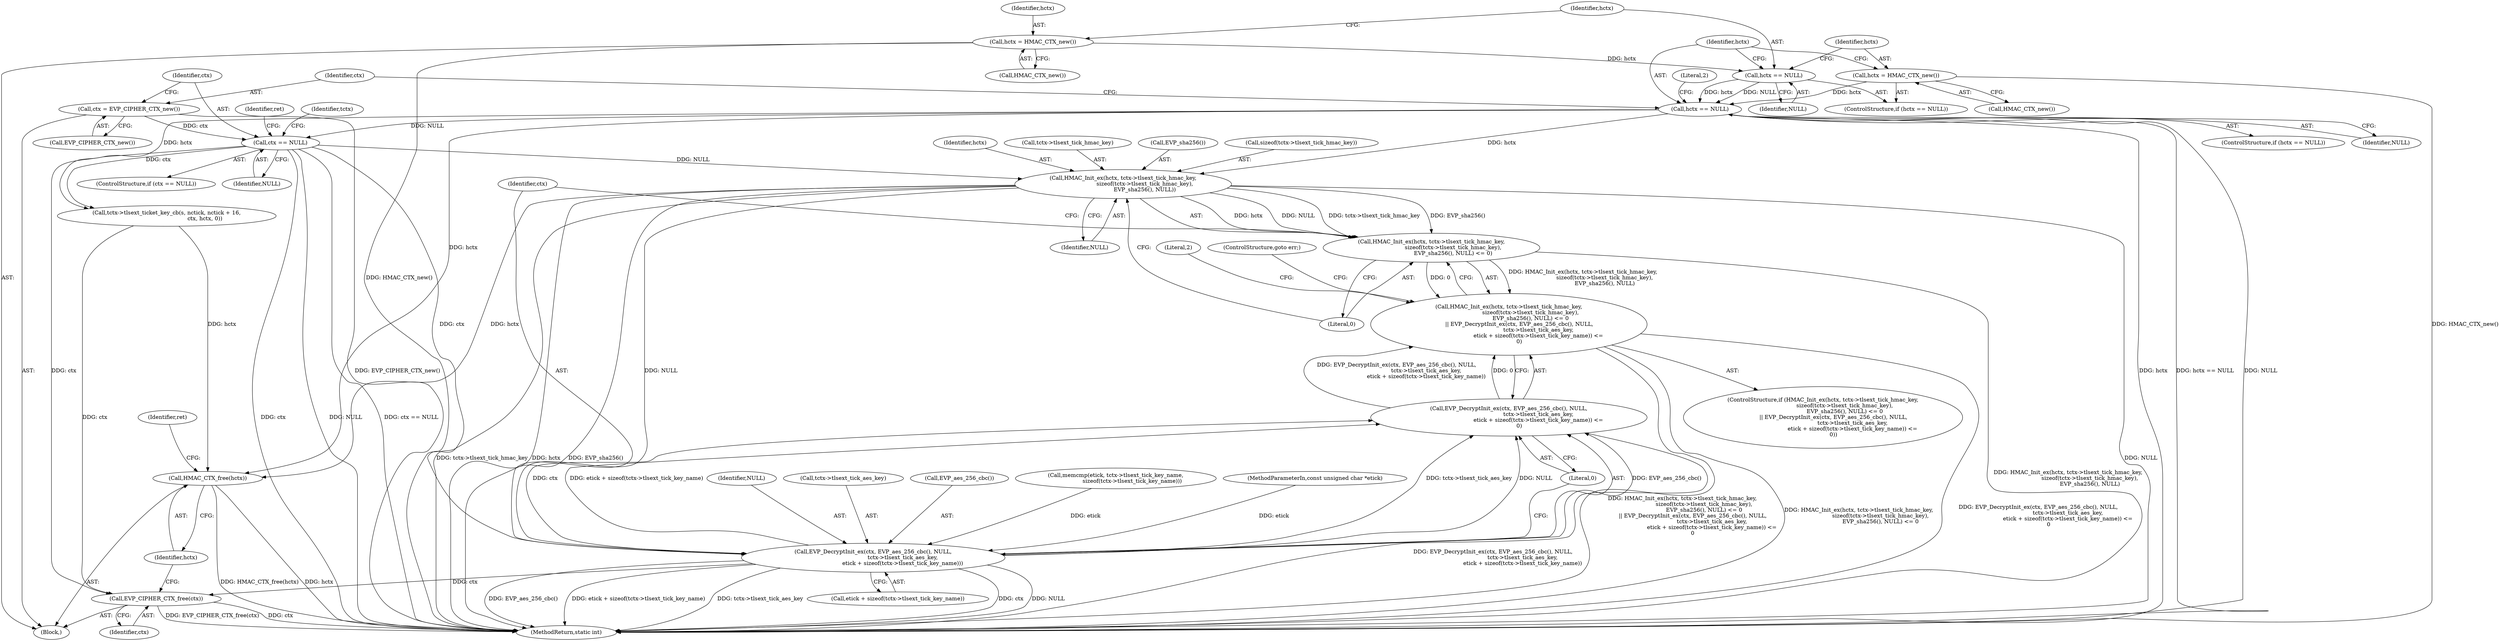 digraph "0_openssl_e97763c92c655dcf4af2860b3abd2bc4c8a267f9@API" {
"1000233" [label="(Call,HMAC_Init_ex(hctx, tctx->tlsext_tick_hmac_key,\n                         sizeof(tctx->tlsext_tick_hmac_key),\n                         EVP_sha256(), NULL))"];
"1000148" [label="(Call,hctx == NULL)"];
"1000141" [label="(Call,hctx == NULL)"];
"1000137" [label="(Call,hctx = HMAC_CTX_new())"];
"1000144" [label="(Call,hctx = HMAC_CTX_new())"];
"1000158" [label="(Call,ctx == NULL)"];
"1000154" [label="(Call,ctx = EVP_CIPHER_CTX_new())"];
"1000232" [label="(Call,HMAC_Init_ex(hctx, tctx->tlsext_tick_hmac_key,\n                         sizeof(tctx->tlsext_tick_hmac_key),\n                         EVP_sha256(), NULL) <= 0)"];
"1000231" [label="(Call,HMAC_Init_ex(hctx, tctx->tlsext_tick_hmac_key,\n                         sizeof(tctx->tlsext_tick_hmac_key),\n                         EVP_sha256(), NULL) <= 0\n            || EVP_DecryptInit_ex(ctx, EVP_aes_256_cbc(), NULL,\n                                  tctx->tlsext_tick_aes_key,\n                                  etick + sizeof(tctx->tlsext_tick_key_name)) <=\n            0)"];
"1000246" [label="(Call,EVP_DecryptInit_ex(ctx, EVP_aes_256_cbc(), NULL,\n                                  tctx->tlsext_tick_aes_key,\n                                  etick + sizeof(tctx->tlsext_tick_key_name)))"];
"1000245" [label="(Call,EVP_DecryptInit_ex(ctx, EVP_aes_256_cbc(), NULL,\n                                  tctx->tlsext_tick_aes_key,\n                                  etick + sizeof(tctx->tlsext_tick_key_name)) <=\n            0)"];
"1000265" [label="(Call,EVP_CIPHER_CTX_free(ctx))"];
"1000267" [label="(Call,HMAC_CTX_free(hctx))"];
"1000249" [label="(Identifier,NULL)"];
"1000268" [label="(Identifier,hctx)"];
"1000265" [label="(Call,EVP_CIPHER_CTX_free(ctx))"];
"1000142" [label="(Identifier,hctx)"];
"1000247" [label="(Identifier,ctx)"];
"1000138" [label="(Identifier,hctx)"];
"1000244" [label="(Literal,0)"];
"1000267" [label="(Call,HMAC_CTX_free(hctx))"];
"1000145" [label="(Identifier,hctx)"];
"1000243" [label="(Identifier,NULL)"];
"1000235" [label="(Call,tctx->tlsext_tick_hmac_key)"];
"1000163" [label="(Identifier,ret)"];
"1000242" [label="(Call,EVP_sha256())"];
"1000232" [label="(Call,HMAC_Init_ex(hctx, tctx->tlsext_tick_hmac_key,\n                         sizeof(tctx->tlsext_tick_hmac_key),\n                         EVP_sha256(), NULL) <= 0)"];
"1000157" [label="(ControlStructure,if (ctx == NULL))"];
"1000110" [label="(Block,)"];
"1000144" [label="(Call,hctx = HMAC_CTX_new())"];
"1000266" [label="(Identifier,ctx)"];
"1000270" [label="(Identifier,ret)"];
"1000253" [label="(Call,etick + sizeof(tctx->tlsext_tick_key_name))"];
"1000141" [label="(Call,hctx == NULL)"];
"1000230" [label="(ControlStructure,if (HMAC_Init_ex(hctx, tctx->tlsext_tick_hmac_key,\n                         sizeof(tctx->tlsext_tick_hmac_key),\n                         EVP_sha256(), NULL) <= 0\n            || EVP_DecryptInit_ex(ctx, EVP_aes_256_cbc(), NULL,\n                                  tctx->tlsext_tick_aes_key,\n                                  etick + sizeof(tctx->tlsext_tick_key_name)) <=\n            0))"];
"1000147" [label="(ControlStructure,if (hctx == NULL))"];
"1000137" [label="(Call,hctx = HMAC_CTX_new())"];
"1000156" [label="(Call,EVP_CIPHER_CTX_new())"];
"1000150" [label="(Identifier,NULL)"];
"1000263" [label="(Literal,2)"];
"1000159" [label="(Identifier,ctx)"];
"1000246" [label="(Call,EVP_DecryptInit_ex(ctx, EVP_aes_256_cbc(), NULL,\n                                  tctx->tlsext_tick_aes_key,\n                                  etick + sizeof(tctx->tlsext_tick_key_name)))"];
"1000149" [label="(Identifier,hctx)"];
"1000238" [label="(Call,sizeof(tctx->tlsext_tick_hmac_key))"];
"1000231" [label="(Call,HMAC_Init_ex(hctx, tctx->tlsext_tick_hmac_key,\n                         sizeof(tctx->tlsext_tick_hmac_key),\n                         EVP_sha256(), NULL) <= 0\n            || EVP_DecryptInit_ex(ctx, EVP_aes_256_cbc(), NULL,\n                                  tctx->tlsext_tick_aes_key,\n                                  etick + sizeof(tctx->tlsext_tick_key_name)) <=\n            0)"];
"1000259" [label="(Literal,0)"];
"1000158" [label="(Call,ctx == NULL)"];
"1000181" [label="(Call,tctx->tlsext_ticket_key_cb(s, nctick, nctick + 16,\n                                            ctx, hctx, 0))"];
"1000261" [label="(ControlStructure,goto err;)"];
"1000271" [label="(MethodReturn,static int)"];
"1000245" [label="(Call,EVP_DecryptInit_ex(ctx, EVP_aes_256_cbc(), NULL,\n                                  tctx->tlsext_tick_aes_key,\n                                  etick + sizeof(tctx->tlsext_tick_key_name)) <=\n            0)"];
"1000233" [label="(Call,HMAC_Init_ex(hctx, tctx->tlsext_tick_hmac_key,\n                         sizeof(tctx->tlsext_tick_hmac_key),\n                         EVP_sha256(), NULL))"];
"1000234" [label="(Identifier,hctx)"];
"1000250" [label="(Call,tctx->tlsext_tick_aes_key)"];
"1000148" [label="(Call,hctx == NULL)"];
"1000155" [label="(Identifier,ctx)"];
"1000139" [label="(Call,HMAC_CTX_new())"];
"1000169" [label="(Identifier,tctx)"];
"1000143" [label="(Identifier,NULL)"];
"1000160" [label="(Identifier,NULL)"];
"1000154" [label="(Call,ctx = EVP_CIPHER_CTX_new())"];
"1000248" [label="(Call,EVP_aes_256_cbc())"];
"1000146" [label="(Call,HMAC_CTX_new())"];
"1000215" [label="(Call,memcmp(etick, tctx->tlsext_tick_key_name,\n                   sizeof(tctx->tlsext_tick_key_name)))"];
"1000153" [label="(Literal,2)"];
"1000105" [label="(MethodParameterIn,const unsigned char *etick)"];
"1000140" [label="(ControlStructure,if (hctx == NULL))"];
"1000233" -> "1000232"  [label="AST: "];
"1000233" -> "1000243"  [label="CFG: "];
"1000234" -> "1000233"  [label="AST: "];
"1000235" -> "1000233"  [label="AST: "];
"1000238" -> "1000233"  [label="AST: "];
"1000242" -> "1000233"  [label="AST: "];
"1000243" -> "1000233"  [label="AST: "];
"1000244" -> "1000233"  [label="CFG: "];
"1000233" -> "1000271"  [label="DDG: tctx->tlsext_tick_hmac_key"];
"1000233" -> "1000271"  [label="DDG: hctx"];
"1000233" -> "1000271"  [label="DDG: EVP_sha256()"];
"1000233" -> "1000271"  [label="DDG: NULL"];
"1000233" -> "1000232"  [label="DDG: hctx"];
"1000233" -> "1000232"  [label="DDG: NULL"];
"1000233" -> "1000232"  [label="DDG: tctx->tlsext_tick_hmac_key"];
"1000233" -> "1000232"  [label="DDG: EVP_sha256()"];
"1000148" -> "1000233"  [label="DDG: hctx"];
"1000158" -> "1000233"  [label="DDG: NULL"];
"1000233" -> "1000246"  [label="DDG: NULL"];
"1000233" -> "1000267"  [label="DDG: hctx"];
"1000148" -> "1000147"  [label="AST: "];
"1000148" -> "1000150"  [label="CFG: "];
"1000149" -> "1000148"  [label="AST: "];
"1000150" -> "1000148"  [label="AST: "];
"1000153" -> "1000148"  [label="CFG: "];
"1000155" -> "1000148"  [label="CFG: "];
"1000148" -> "1000271"  [label="DDG: hctx"];
"1000148" -> "1000271"  [label="DDG: hctx == NULL"];
"1000148" -> "1000271"  [label="DDG: NULL"];
"1000141" -> "1000148"  [label="DDG: hctx"];
"1000141" -> "1000148"  [label="DDG: NULL"];
"1000144" -> "1000148"  [label="DDG: hctx"];
"1000148" -> "1000158"  [label="DDG: NULL"];
"1000148" -> "1000181"  [label="DDG: hctx"];
"1000148" -> "1000267"  [label="DDG: hctx"];
"1000141" -> "1000140"  [label="AST: "];
"1000141" -> "1000143"  [label="CFG: "];
"1000142" -> "1000141"  [label="AST: "];
"1000143" -> "1000141"  [label="AST: "];
"1000145" -> "1000141"  [label="CFG: "];
"1000149" -> "1000141"  [label="CFG: "];
"1000137" -> "1000141"  [label="DDG: hctx"];
"1000137" -> "1000110"  [label="AST: "];
"1000137" -> "1000139"  [label="CFG: "];
"1000138" -> "1000137"  [label="AST: "];
"1000139" -> "1000137"  [label="AST: "];
"1000142" -> "1000137"  [label="CFG: "];
"1000137" -> "1000271"  [label="DDG: HMAC_CTX_new()"];
"1000144" -> "1000140"  [label="AST: "];
"1000144" -> "1000146"  [label="CFG: "];
"1000145" -> "1000144"  [label="AST: "];
"1000146" -> "1000144"  [label="AST: "];
"1000149" -> "1000144"  [label="CFG: "];
"1000144" -> "1000271"  [label="DDG: HMAC_CTX_new()"];
"1000158" -> "1000157"  [label="AST: "];
"1000158" -> "1000160"  [label="CFG: "];
"1000159" -> "1000158"  [label="AST: "];
"1000160" -> "1000158"  [label="AST: "];
"1000163" -> "1000158"  [label="CFG: "];
"1000169" -> "1000158"  [label="CFG: "];
"1000158" -> "1000271"  [label="DDG: ctx"];
"1000158" -> "1000271"  [label="DDG: NULL"];
"1000158" -> "1000271"  [label="DDG: ctx == NULL"];
"1000154" -> "1000158"  [label="DDG: ctx"];
"1000158" -> "1000181"  [label="DDG: ctx"];
"1000158" -> "1000246"  [label="DDG: ctx"];
"1000158" -> "1000265"  [label="DDG: ctx"];
"1000154" -> "1000110"  [label="AST: "];
"1000154" -> "1000156"  [label="CFG: "];
"1000155" -> "1000154"  [label="AST: "];
"1000156" -> "1000154"  [label="AST: "];
"1000159" -> "1000154"  [label="CFG: "];
"1000154" -> "1000271"  [label="DDG: EVP_CIPHER_CTX_new()"];
"1000232" -> "1000231"  [label="AST: "];
"1000232" -> "1000244"  [label="CFG: "];
"1000244" -> "1000232"  [label="AST: "];
"1000247" -> "1000232"  [label="CFG: "];
"1000231" -> "1000232"  [label="CFG: "];
"1000232" -> "1000271"  [label="DDG: HMAC_Init_ex(hctx, tctx->tlsext_tick_hmac_key,\n                         sizeof(tctx->tlsext_tick_hmac_key),\n                         EVP_sha256(), NULL)"];
"1000232" -> "1000231"  [label="DDG: HMAC_Init_ex(hctx, tctx->tlsext_tick_hmac_key,\n                         sizeof(tctx->tlsext_tick_hmac_key),\n                         EVP_sha256(), NULL)"];
"1000232" -> "1000231"  [label="DDG: 0"];
"1000231" -> "1000230"  [label="AST: "];
"1000231" -> "1000245"  [label="CFG: "];
"1000245" -> "1000231"  [label="AST: "];
"1000261" -> "1000231"  [label="CFG: "];
"1000263" -> "1000231"  [label="CFG: "];
"1000231" -> "1000271"  [label="DDG: HMAC_Init_ex(hctx, tctx->tlsext_tick_hmac_key,\n                         sizeof(tctx->tlsext_tick_hmac_key),\n                         EVP_sha256(), NULL) <= 0\n            || EVP_DecryptInit_ex(ctx, EVP_aes_256_cbc(), NULL,\n                                  tctx->tlsext_tick_aes_key,\n                                  etick + sizeof(tctx->tlsext_tick_key_name)) <=\n            0"];
"1000231" -> "1000271"  [label="DDG: HMAC_Init_ex(hctx, tctx->tlsext_tick_hmac_key,\n                         sizeof(tctx->tlsext_tick_hmac_key),\n                         EVP_sha256(), NULL) <= 0"];
"1000231" -> "1000271"  [label="DDG: EVP_DecryptInit_ex(ctx, EVP_aes_256_cbc(), NULL,\n                                  tctx->tlsext_tick_aes_key,\n                                  etick + sizeof(tctx->tlsext_tick_key_name)) <=\n            0"];
"1000245" -> "1000231"  [label="DDG: EVP_DecryptInit_ex(ctx, EVP_aes_256_cbc(), NULL,\n                                  tctx->tlsext_tick_aes_key,\n                                  etick + sizeof(tctx->tlsext_tick_key_name))"];
"1000245" -> "1000231"  [label="DDG: 0"];
"1000246" -> "1000245"  [label="AST: "];
"1000246" -> "1000253"  [label="CFG: "];
"1000247" -> "1000246"  [label="AST: "];
"1000248" -> "1000246"  [label="AST: "];
"1000249" -> "1000246"  [label="AST: "];
"1000250" -> "1000246"  [label="AST: "];
"1000253" -> "1000246"  [label="AST: "];
"1000259" -> "1000246"  [label="CFG: "];
"1000246" -> "1000271"  [label="DDG: EVP_aes_256_cbc()"];
"1000246" -> "1000271"  [label="DDG: etick + sizeof(tctx->tlsext_tick_key_name)"];
"1000246" -> "1000271"  [label="DDG: tctx->tlsext_tick_aes_key"];
"1000246" -> "1000271"  [label="DDG: ctx"];
"1000246" -> "1000271"  [label="DDG: NULL"];
"1000246" -> "1000245"  [label="DDG: EVP_aes_256_cbc()"];
"1000246" -> "1000245"  [label="DDG: ctx"];
"1000246" -> "1000245"  [label="DDG: etick + sizeof(tctx->tlsext_tick_key_name)"];
"1000246" -> "1000245"  [label="DDG: tctx->tlsext_tick_aes_key"];
"1000246" -> "1000245"  [label="DDG: NULL"];
"1000215" -> "1000246"  [label="DDG: etick"];
"1000105" -> "1000246"  [label="DDG: etick"];
"1000246" -> "1000265"  [label="DDG: ctx"];
"1000245" -> "1000259"  [label="CFG: "];
"1000259" -> "1000245"  [label="AST: "];
"1000245" -> "1000271"  [label="DDG: EVP_DecryptInit_ex(ctx, EVP_aes_256_cbc(), NULL,\n                                  tctx->tlsext_tick_aes_key,\n                                  etick + sizeof(tctx->tlsext_tick_key_name))"];
"1000265" -> "1000110"  [label="AST: "];
"1000265" -> "1000266"  [label="CFG: "];
"1000266" -> "1000265"  [label="AST: "];
"1000268" -> "1000265"  [label="CFG: "];
"1000265" -> "1000271"  [label="DDG: EVP_CIPHER_CTX_free(ctx)"];
"1000265" -> "1000271"  [label="DDG: ctx"];
"1000181" -> "1000265"  [label="DDG: ctx"];
"1000267" -> "1000110"  [label="AST: "];
"1000267" -> "1000268"  [label="CFG: "];
"1000268" -> "1000267"  [label="AST: "];
"1000270" -> "1000267"  [label="CFG: "];
"1000267" -> "1000271"  [label="DDG: hctx"];
"1000267" -> "1000271"  [label="DDG: HMAC_CTX_free(hctx)"];
"1000181" -> "1000267"  [label="DDG: hctx"];
}
